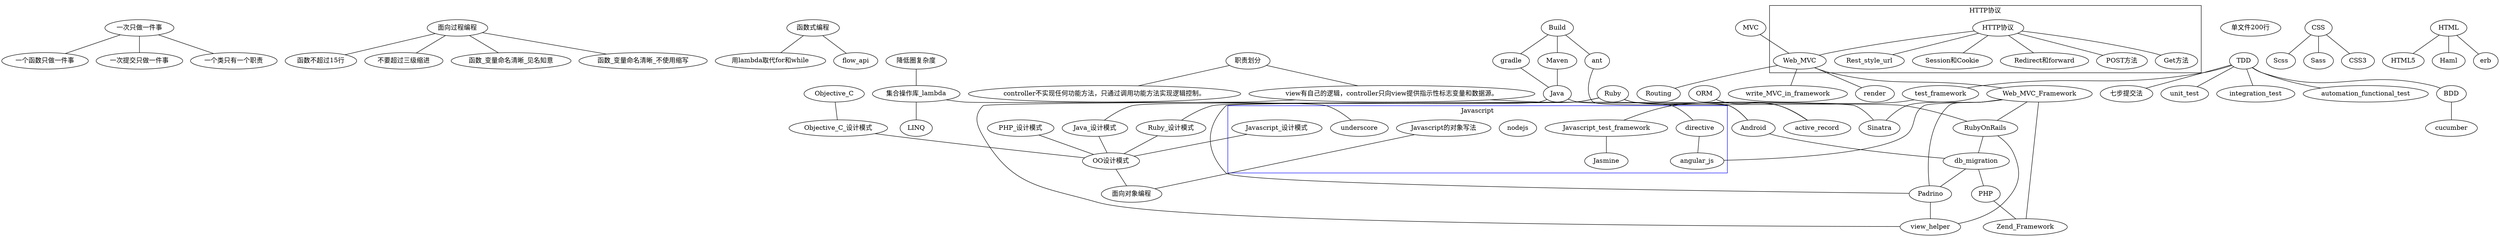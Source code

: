 graph knowlege_map {
  一次只做一件事 -- 一个函数只做一件事;
  一次只做一件事 -- 一次提交只做一件事;
  一次只做一件事 -- 一个类只有一个职责;
  面向过程编程 -- 函数_变量命名清晰_见名知意;
  面向过程编程 -- 函数_变量命名清晰_不使用缩写;
  面向过程编程 -- 函数不超过15行;
  面向过程编程 -- 不要超过三级缩进;
  函数式编程 -- 用lambda取代for和while;
  函数式编程 -- flow_api;

  面向对象编程 -- Javascript的对象写法;
  subgraph cluster_javascript{
	  Javascript的对象写法;
	  underscore;
	  nodejs;
	  directive -- angular_js;
    Javascript_test_framework -- Jasmine;
    Javascript_设计模式;
	  color = blue;
  	label = "Javascript"
  }
  集合操作库_lambda -- underscore;
  集合操作库_lambda -- LINQ;
  降低圈复杂度 -- 集合操作库_lambda;
  MVC -- Web_MVC;
  Web_MVC -- Routing;
  Web_MVC -- write_MVC_in_framework;
  Web_MVC -- render;
  Web_MVC -- Web_MVC_Framework;
  Web_MVC_Framework -- angular_js;
  Web_MVC_Framework -- RubyOnRails;
  Web_MVC_Framework -- Padrino;
  Web_MVC_Framework -- Sinatra;
  Web_MVC_Framework -- Zend_Framework;
  PHP -- Zend_Framework;
  Ruby -- RubyOnRails;
  Ruby -- Padrino;
  Ruby -- Sinatra;
  Java -- Android;
  TDD -- 七步提交法;
  TDD -- unit_test;
  TDD -- integration_test;
  TDD -- automation_functional_test;
  TDD -- test_framework;
  test_framework -- Javascript_test_framework;
  TDD -- BDD;
  BDD -- cucumber;
  Objective_C;
  Android;
  单文件200行;
  职责划分 -- controller不实现任何功能方法，只通过调用功能方法实现逻辑控制。;
  职责划分 -- view有自己的逻辑，controller只向view提供指示性标志变量和数据源。;
  view有自己的逻辑，controller只向view提供指示性标志变量和数据源。 -- view_helper;
  view有自己的逻辑，controller只向view提供指示性标志变量和数据源。 -- directive;
  RubyOnRails -- view_helper;
  Padrino -- view_helper;
  Java_设计模式,Javascript_设计模式,Ruby_设计模式,PHP_设计模式,Objective_C_设计模式 -- OO设计模式;
  Java -- Java_设计模式;
  Ruby -- Ruby_设计模式;
  Objective_C -- Objective_C_设计模式;
  OO设计模式 -- 面向对象编程;
  Ruby -- active_record;
  ORM -- active_record;
  subgraph cluster_HTTP{
    HTTP协议 -- Web_MVC;
    HTTP协议 -- POST方法;
    HTTP协议 -- Get方法;
    HTTP协议 -- Rest_style_url;
    HTTP协议 -- Session和Cookie;
    HTTP协议 -- Redirect和forward;
    label = "HTTP协议"
  }
  CSS -- Scss;
  CSS -- Sass;
  CSS -- CSS3;
  HTML -- HTML5;
  HTML -- Haml;
  HTML -- erb;
  Build -- ant;
  Build -- gradle;
  Build -- Maven;
  Maven -- Java;
  gradle -- Java;
  ant -- Android;
  RubyOnRails -- db_migration;
  db_migration -- Padrino;
  db_migration -- PHP;
  Android -- db_migration;
  
}	